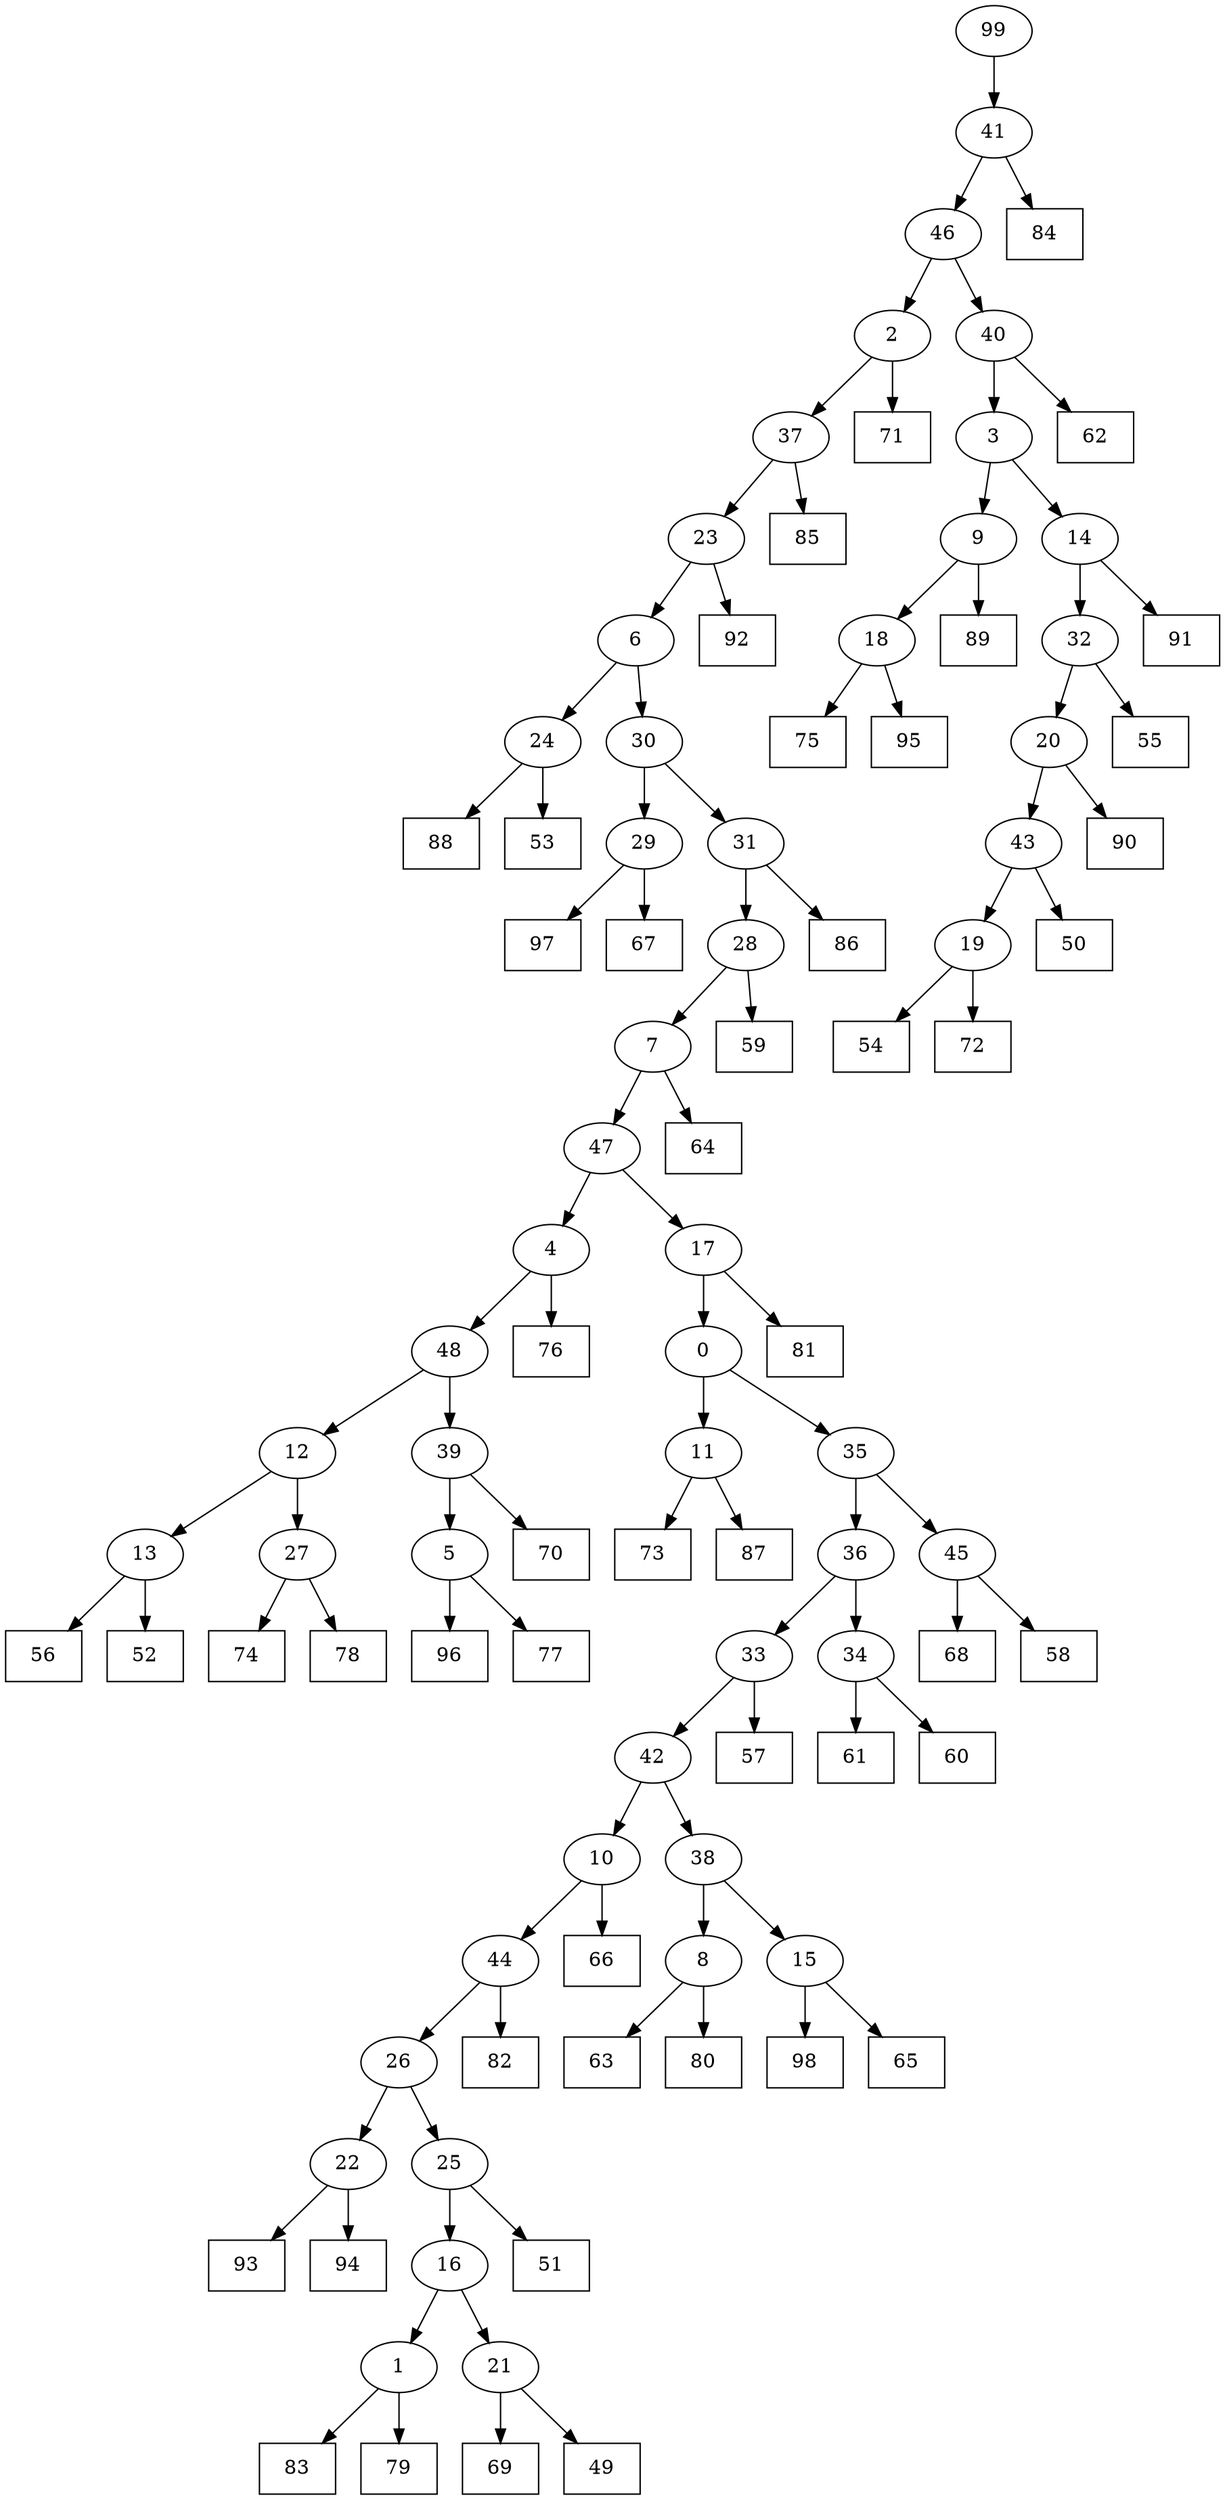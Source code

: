 digraph G {
0[label="0"];
1[label="1"];
2[label="2"];
3[label="3"];
4[label="4"];
5[label="5"];
6[label="6"];
7[label="7"];
8[label="8"];
9[label="9"];
10[label="10"];
11[label="11"];
12[label="12"];
13[label="13"];
14[label="14"];
15[label="15"];
16[label="16"];
17[label="17"];
18[label="18"];
19[label="19"];
20[label="20"];
21[label="21"];
22[label="22"];
23[label="23"];
24[label="24"];
25[label="25"];
26[label="26"];
27[label="27"];
28[label="28"];
29[label="29"];
30[label="30"];
31[label="31"];
32[label="32"];
33[label="33"];
34[label="34"];
35[label="35"];
36[label="36"];
37[label="37"];
38[label="38"];
39[label="39"];
40[label="40"];
41[label="41"];
42[label="42"];
43[label="43"];
44[label="44"];
45[label="45"];
46[label="46"];
47[label="47"];
48[label="48"];
49[shape=box,label="83"];
50[shape=box,label="82"];
51[shape=box,label="69"];
52[shape=box,label="50"];
53[shape=box,label="74"];
54[shape=box,label="57"];
55[shape=box,label="63"];
56[shape=box,label="55"];
57[shape=box,label="96"];
58[shape=box,label="92"];
59[shape=box,label="89"];
60[shape=box,label="75"];
61[shape=box,label="61"];
62[shape=box,label="81"];
63[shape=box,label="97"];
64[shape=box,label="66"];
65[shape=box,label="62"];
66[shape=box,label="78"];
67[shape=box,label="93"];
68[shape=box,label="86"];
69[shape=box,label="91"];
70[shape=box,label="56"];
71[shape=box,label="59"];
72[shape=box,label="67"];
73[shape=box,label="64"];
74[shape=box,label="85"];
75[shape=box,label="71"];
76[shape=box,label="88"];
77[shape=box,label="51"];
78[shape=box,label="73"];
79[shape=box,label="87"];
80[shape=box,label="98"];
81[shape=box,label="68"];
82[shape=box,label="90"];
83[shape=box,label="54"];
84[shape=box,label="58"];
85[shape=box,label="94"];
86[shape=box,label="60"];
87[shape=box,label="84"];
88[shape=box,label="65"];
89[shape=box,label="70"];
90[shape=box,label="79"];
91[shape=box,label="49"];
92[shape=box,label="95"];
93[shape=box,label="80"];
94[shape=box,label="77"];
95[shape=box,label="76"];
96[shape=box,label="53"];
97[shape=box,label="72"];
98[shape=box,label="52"];
99[label="99"];
36->34 ;
34->61 ;
21->91 ;
30->29 ;
19->97 ;
29->63 ;
33->54 ;
34->86 ;
40->65 ;
13->70 ;
24->96 ;
6->30 ;
45->81 ;
48->12 ;
22->67 ;
99->41 ;
25->77 ;
11->79 ;
28->7 ;
16->21 ;
18->60 ;
43->52 ;
46->40 ;
3->14 ;
15->80 ;
10->64 ;
17->0 ;
38->15 ;
35->36 ;
7->47 ;
47->4 ;
14->69 ;
9->59 ;
0->11 ;
11->78 ;
15->88 ;
4->95 ;
14->32 ;
32->56 ;
41->87 ;
2->75 ;
46->2 ;
9->18 ;
18->92 ;
6->24 ;
24->76 ;
12->27 ;
0->35 ;
21->51 ;
26->25 ;
25->16 ;
23->58 ;
5->57 ;
35->45 ;
45->84 ;
36->33 ;
30->31 ;
44->26 ;
26->22 ;
27->66 ;
32->20 ;
20->82 ;
40->3 ;
3->9 ;
1->49 ;
7->73 ;
47->17 ;
17->62 ;
8->93 ;
42->10 ;
23->6 ;
19->83 ;
38->8 ;
8->55 ;
39->89 ;
27->53 ;
10->44 ;
44->50 ;
29->72 ;
31->28 ;
28->71 ;
22->85 ;
37->23 ;
48->39 ;
39->5 ;
31->68 ;
20->43 ;
43->19 ;
41->46 ;
5->94 ;
33->42 ;
42->38 ;
16->1 ;
1->90 ;
4->48 ;
12->13 ;
13->98 ;
2->37 ;
37->74 ;
}
